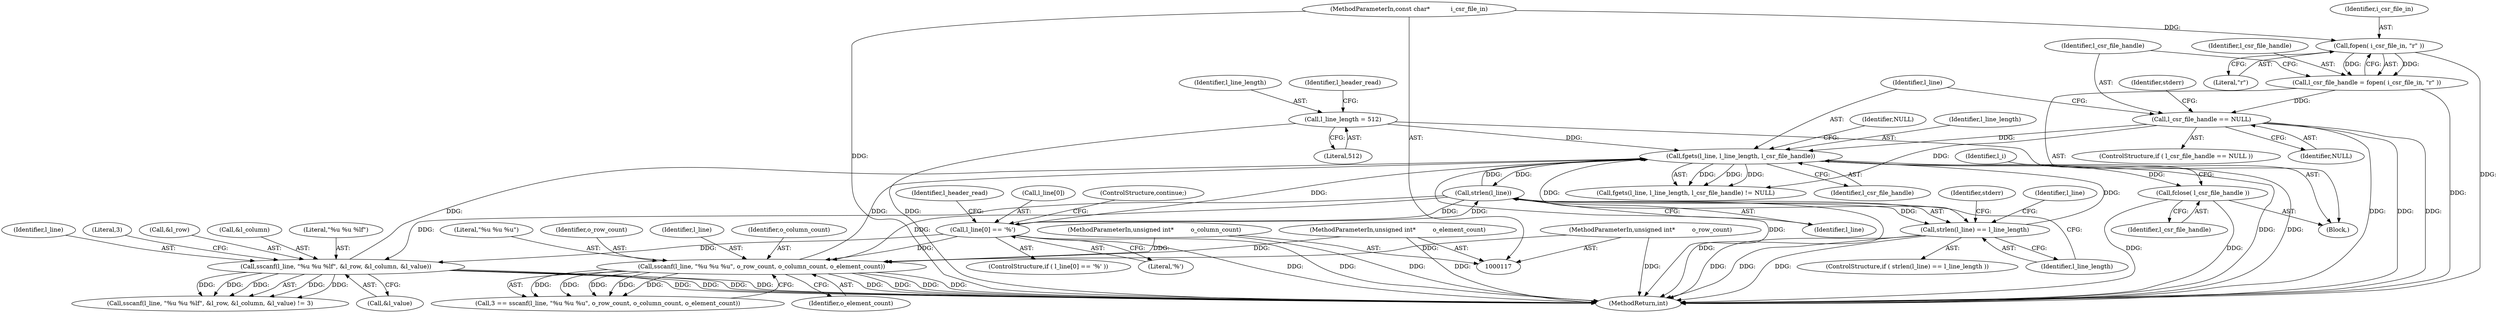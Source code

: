 digraph "0_libxsmm_151481489192e6d1997f8bde52c5c425ea41741d_0@API" {
"1000422" [label="(Call,fclose( l_csr_file_handle ))"];
"1000162" [label="(Call,fgets(l_line, l_line_length, l_csr_file_handle))"];
"1000181" [label="(Call,l_line[0] == '%')"];
"1000170" [label="(Call,strlen(l_line))"];
"1000374" [label="(Call,sscanf(l_line, \"%u %u %lf\", &l_row, &l_column, &l_value))"];
"1000199" [label="(Call,sscanf(l_line, \"%u %u %u\", o_row_count, o_column_count, o_element_count))"];
"1000122" [label="(MethodParameterIn,unsigned int*         o_row_count)"];
"1000123" [label="(MethodParameterIn,unsigned int*         o_column_count)"];
"1000124" [label="(MethodParameterIn,unsigned int*         o_element_count)"];
"1000169" [label="(Call,strlen(l_line) == l_line_length)"];
"1000128" [label="(Call,l_line_length = 512)"];
"1000150" [label="(Call,l_csr_file_handle == NULL)"];
"1000144" [label="(Call,l_csr_file_handle = fopen( i_csr_file_in, \"r\" ))"];
"1000146" [label="(Call,fopen( i_csr_file_in, \"r\" ))"];
"1000118" [label="(MethodParameterIn,const char*           i_csr_file_in)"];
"1000150" [label="(Call,l_csr_file_handle == NULL)"];
"1000204" [label="(Identifier,o_element_count)"];
"1000422" [label="(Call,fclose( l_csr_file_handle ))"];
"1000124" [label="(MethodParameterIn,unsigned int*         o_element_count)"];
"1000171" [label="(Identifier,l_line)"];
"1000149" [label="(ControlStructure,if ( l_csr_file_handle == NULL ))"];
"1000151" [label="(Identifier,l_csr_file_handle)"];
"1000201" [label="(Literal,\"%u %u %u\")"];
"1000162" [label="(Call,fgets(l_line, l_line_length, l_csr_file_handle))"];
"1000146" [label="(Call,fopen( i_csr_file_in, \"r\" ))"];
"1000147" [label="(Identifier,i_csr_file_in)"];
"1000202" [label="(Identifier,o_row_count)"];
"1000375" [label="(Identifier,l_line)"];
"1000129" [label="(Identifier,l_line_length)"];
"1000165" [label="(Identifier,l_csr_file_handle)"];
"1000164" [label="(Identifier,l_line_length)"];
"1000197" [label="(Call,3 == sscanf(l_line, \"%u %u %u\", o_row_count, o_column_count, o_element_count))"];
"1000122" [label="(MethodParameterIn,unsigned int*         o_row_count)"];
"1000383" [label="(Literal,3)"];
"1000180" [label="(ControlStructure,if ( l_line[0] == '%' ))"];
"1000373" [label="(Call,sscanf(l_line, \"%u %u %lf\", &l_row, &l_column, &l_value) != 3)"];
"1000152" [label="(Identifier,NULL)"];
"1000474" [label="(MethodReturn,int)"];
"1000175" [label="(Identifier,stderr)"];
"1000192" [label="(Identifier,l_header_read)"];
"1000118" [label="(MethodParameterIn,const char*           i_csr_file_in)"];
"1000374" [label="(Call,sscanf(l_line, \"%u %u %lf\", &l_row, &l_column, &l_value))"];
"1000182" [label="(Call,l_line[0])"];
"1000125" [label="(Block,)"];
"1000170" [label="(Call,strlen(l_line))"];
"1000161" [label="(Call,fgets(l_line, l_line_length, l_csr_file_handle) != NULL)"];
"1000163" [label="(Identifier,l_line)"];
"1000377" [label="(Call,&l_row)"];
"1000168" [label="(ControlStructure,if ( strlen(l_line) == l_line_length ))"];
"1000166" [label="(Identifier,NULL)"];
"1000379" [label="(Call,&l_column)"];
"1000187" [label="(ControlStructure,continue;)"];
"1000200" [label="(Identifier,l_line)"];
"1000148" [label="(Literal,\"r\")"];
"1000128" [label="(Call,l_line_length = 512)"];
"1000123" [label="(MethodParameterIn,unsigned int*         o_column_count)"];
"1000426" [label="(Identifier,l_i)"];
"1000183" [label="(Identifier,l_line)"];
"1000199" [label="(Call,sscanf(l_line, \"%u %u %u\", o_row_count, o_column_count, o_element_count))"];
"1000376" [label="(Literal,\"%u %u %lf\")"];
"1000155" [label="(Identifier,stderr)"];
"1000134" [label="(Identifier,l_header_read)"];
"1000381" [label="(Call,&l_value)"];
"1000169" [label="(Call,strlen(l_line) == l_line_length)"];
"1000145" [label="(Identifier,l_csr_file_handle)"];
"1000172" [label="(Identifier,l_line_length)"];
"1000203" [label="(Identifier,o_column_count)"];
"1000181" [label="(Call,l_line[0] == '%')"];
"1000423" [label="(Identifier,l_csr_file_handle)"];
"1000185" [label="(Literal,'%')"];
"1000144" [label="(Call,l_csr_file_handle = fopen( i_csr_file_in, \"r\" ))"];
"1000130" [label="(Literal,512)"];
"1000422" -> "1000125"  [label="AST: "];
"1000422" -> "1000423"  [label="CFG: "];
"1000423" -> "1000422"  [label="AST: "];
"1000426" -> "1000422"  [label="CFG: "];
"1000422" -> "1000474"  [label="DDG: "];
"1000422" -> "1000474"  [label="DDG: "];
"1000162" -> "1000422"  [label="DDG: "];
"1000162" -> "1000161"  [label="AST: "];
"1000162" -> "1000165"  [label="CFG: "];
"1000163" -> "1000162"  [label="AST: "];
"1000164" -> "1000162"  [label="AST: "];
"1000165" -> "1000162"  [label="AST: "];
"1000166" -> "1000162"  [label="CFG: "];
"1000162" -> "1000474"  [label="DDG: "];
"1000162" -> "1000474"  [label="DDG: "];
"1000162" -> "1000474"  [label="DDG: "];
"1000162" -> "1000161"  [label="DDG: "];
"1000162" -> "1000161"  [label="DDG: "];
"1000162" -> "1000161"  [label="DDG: "];
"1000181" -> "1000162"  [label="DDG: "];
"1000374" -> "1000162"  [label="DDG: "];
"1000199" -> "1000162"  [label="DDG: "];
"1000170" -> "1000162"  [label="DDG: "];
"1000169" -> "1000162"  [label="DDG: "];
"1000128" -> "1000162"  [label="DDG: "];
"1000150" -> "1000162"  [label="DDG: "];
"1000162" -> "1000170"  [label="DDG: "];
"1000162" -> "1000169"  [label="DDG: "];
"1000181" -> "1000180"  [label="AST: "];
"1000181" -> "1000185"  [label="CFG: "];
"1000182" -> "1000181"  [label="AST: "];
"1000185" -> "1000181"  [label="AST: "];
"1000187" -> "1000181"  [label="CFG: "];
"1000192" -> "1000181"  [label="CFG: "];
"1000181" -> "1000474"  [label="DDG: "];
"1000181" -> "1000474"  [label="DDG: "];
"1000181" -> "1000170"  [label="DDG: "];
"1000170" -> "1000181"  [label="DDG: "];
"1000181" -> "1000199"  [label="DDG: "];
"1000181" -> "1000374"  [label="DDG: "];
"1000170" -> "1000169"  [label="AST: "];
"1000170" -> "1000171"  [label="CFG: "];
"1000171" -> "1000170"  [label="AST: "];
"1000172" -> "1000170"  [label="CFG: "];
"1000170" -> "1000474"  [label="DDG: "];
"1000170" -> "1000169"  [label="DDG: "];
"1000170" -> "1000199"  [label="DDG: "];
"1000170" -> "1000374"  [label="DDG: "];
"1000374" -> "1000373"  [label="AST: "];
"1000374" -> "1000381"  [label="CFG: "];
"1000375" -> "1000374"  [label="AST: "];
"1000376" -> "1000374"  [label="AST: "];
"1000377" -> "1000374"  [label="AST: "];
"1000379" -> "1000374"  [label="AST: "];
"1000381" -> "1000374"  [label="AST: "];
"1000383" -> "1000374"  [label="CFG: "];
"1000374" -> "1000474"  [label="DDG: "];
"1000374" -> "1000474"  [label="DDG: "];
"1000374" -> "1000474"  [label="DDG: "];
"1000374" -> "1000474"  [label="DDG: "];
"1000374" -> "1000373"  [label="DDG: "];
"1000374" -> "1000373"  [label="DDG: "];
"1000374" -> "1000373"  [label="DDG: "];
"1000374" -> "1000373"  [label="DDG: "];
"1000374" -> "1000373"  [label="DDG: "];
"1000199" -> "1000197"  [label="AST: "];
"1000199" -> "1000204"  [label="CFG: "];
"1000200" -> "1000199"  [label="AST: "];
"1000201" -> "1000199"  [label="AST: "];
"1000202" -> "1000199"  [label="AST: "];
"1000203" -> "1000199"  [label="AST: "];
"1000204" -> "1000199"  [label="AST: "];
"1000197" -> "1000199"  [label="CFG: "];
"1000199" -> "1000474"  [label="DDG: "];
"1000199" -> "1000474"  [label="DDG: "];
"1000199" -> "1000474"  [label="DDG: "];
"1000199" -> "1000474"  [label="DDG: "];
"1000199" -> "1000197"  [label="DDG: "];
"1000199" -> "1000197"  [label="DDG: "];
"1000199" -> "1000197"  [label="DDG: "];
"1000199" -> "1000197"  [label="DDG: "];
"1000199" -> "1000197"  [label="DDG: "];
"1000122" -> "1000199"  [label="DDG: "];
"1000123" -> "1000199"  [label="DDG: "];
"1000124" -> "1000199"  [label="DDG: "];
"1000122" -> "1000117"  [label="AST: "];
"1000122" -> "1000474"  [label="DDG: "];
"1000123" -> "1000117"  [label="AST: "];
"1000123" -> "1000474"  [label="DDG: "];
"1000124" -> "1000117"  [label="AST: "];
"1000124" -> "1000474"  [label="DDG: "];
"1000169" -> "1000168"  [label="AST: "];
"1000169" -> "1000172"  [label="CFG: "];
"1000172" -> "1000169"  [label="AST: "];
"1000175" -> "1000169"  [label="CFG: "];
"1000183" -> "1000169"  [label="CFG: "];
"1000169" -> "1000474"  [label="DDG: "];
"1000169" -> "1000474"  [label="DDG: "];
"1000169" -> "1000474"  [label="DDG: "];
"1000128" -> "1000125"  [label="AST: "];
"1000128" -> "1000130"  [label="CFG: "];
"1000129" -> "1000128"  [label="AST: "];
"1000130" -> "1000128"  [label="AST: "];
"1000134" -> "1000128"  [label="CFG: "];
"1000128" -> "1000474"  [label="DDG: "];
"1000150" -> "1000149"  [label="AST: "];
"1000150" -> "1000152"  [label="CFG: "];
"1000151" -> "1000150"  [label="AST: "];
"1000152" -> "1000150"  [label="AST: "];
"1000155" -> "1000150"  [label="CFG: "];
"1000163" -> "1000150"  [label="CFG: "];
"1000150" -> "1000474"  [label="DDG: "];
"1000150" -> "1000474"  [label="DDG: "];
"1000150" -> "1000474"  [label="DDG: "];
"1000144" -> "1000150"  [label="DDG: "];
"1000150" -> "1000161"  [label="DDG: "];
"1000144" -> "1000125"  [label="AST: "];
"1000144" -> "1000146"  [label="CFG: "];
"1000145" -> "1000144"  [label="AST: "];
"1000146" -> "1000144"  [label="AST: "];
"1000151" -> "1000144"  [label="CFG: "];
"1000144" -> "1000474"  [label="DDG: "];
"1000146" -> "1000144"  [label="DDG: "];
"1000146" -> "1000144"  [label="DDG: "];
"1000146" -> "1000148"  [label="CFG: "];
"1000147" -> "1000146"  [label="AST: "];
"1000148" -> "1000146"  [label="AST: "];
"1000146" -> "1000474"  [label="DDG: "];
"1000118" -> "1000146"  [label="DDG: "];
"1000118" -> "1000117"  [label="AST: "];
"1000118" -> "1000474"  [label="DDG: "];
}
